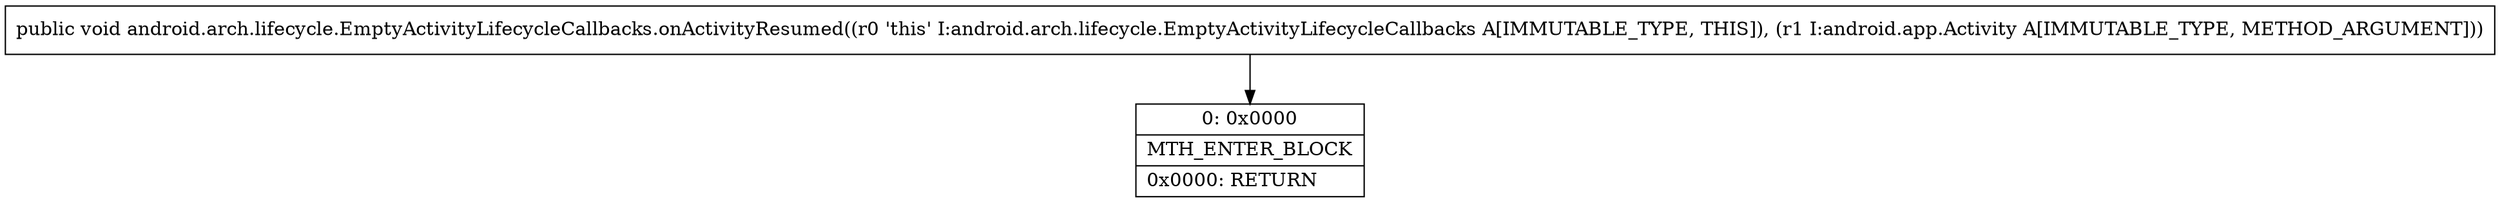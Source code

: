 digraph "CFG forandroid.arch.lifecycle.EmptyActivityLifecycleCallbacks.onActivityResumed(Landroid\/app\/Activity;)V" {
Node_0 [shape=record,label="{0\:\ 0x0000|MTH_ENTER_BLOCK\l|0x0000: RETURN   \l}"];
MethodNode[shape=record,label="{public void android.arch.lifecycle.EmptyActivityLifecycleCallbacks.onActivityResumed((r0 'this' I:android.arch.lifecycle.EmptyActivityLifecycleCallbacks A[IMMUTABLE_TYPE, THIS]), (r1 I:android.app.Activity A[IMMUTABLE_TYPE, METHOD_ARGUMENT])) }"];
MethodNode -> Node_0;
}

